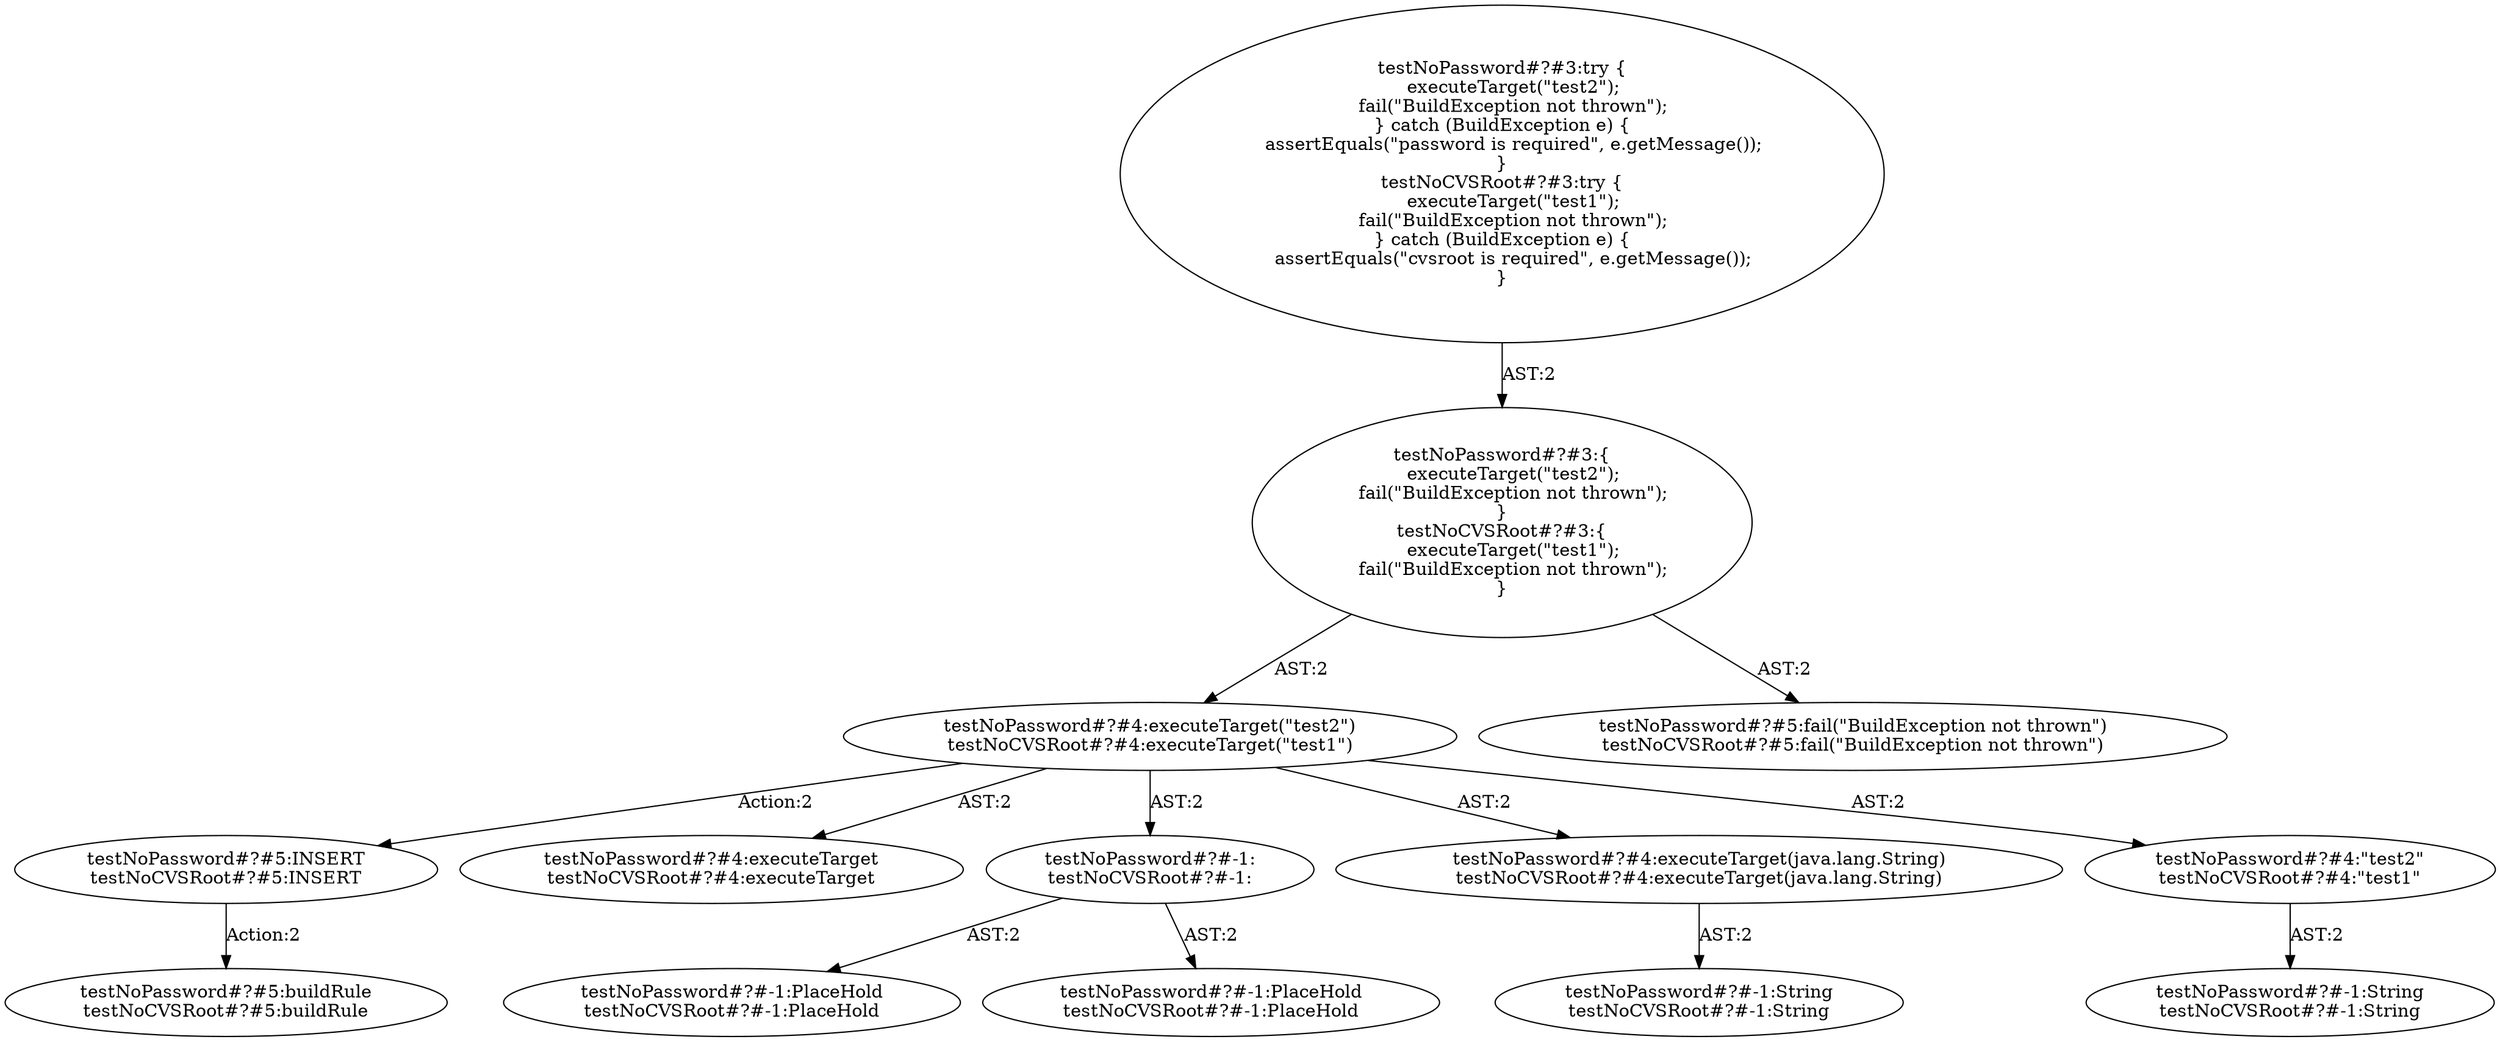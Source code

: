 digraph "Pattern" {
0 [label="testNoPassword#?#5:INSERT
testNoCVSRoot#?#5:INSERT" shape=ellipse]
1 [label="testNoPassword#?#4:executeTarget(\"test2\")
testNoCVSRoot#?#4:executeTarget(\"test1\")" shape=ellipse]
2 [label="testNoPassword#?#3:\{
    executeTarget(\"test2\");
    fail(\"BuildException not thrown\");
\}
testNoCVSRoot#?#3:\{
    executeTarget(\"test1\");
    fail(\"BuildException not thrown\");
\}" shape=ellipse]
3 [label="testNoPassword#?#3:try \{
    executeTarget(\"test2\");
    fail(\"BuildException not thrown\");
\} catch (BuildException e) \{
    assertEquals(\"password is required\", e.getMessage());
\}
testNoCVSRoot#?#3:try \{
    executeTarget(\"test1\");
    fail(\"BuildException not thrown\");
\} catch (BuildException e) \{
    assertEquals(\"cvsroot is required\", e.getMessage());
\}" shape=ellipse]
4 [label="testNoPassword#?#5:fail(\"BuildException not thrown\")
testNoCVSRoot#?#5:fail(\"BuildException not thrown\")" shape=ellipse]
5 [label="testNoPassword#?#4:executeTarget
testNoCVSRoot#?#4:executeTarget" shape=ellipse]
6 [label="testNoPassword#?#-1:
testNoCVSRoot#?#-1:" shape=ellipse]
7 [label="testNoPassword#?#-1:PlaceHold
testNoCVSRoot#?#-1:PlaceHold" shape=ellipse]
8 [label="testNoPassword#?#-1:PlaceHold
testNoCVSRoot#?#-1:PlaceHold" shape=ellipse]
9 [label="testNoPassword#?#4:executeTarget(java.lang.String)
testNoCVSRoot#?#4:executeTarget(java.lang.String)" shape=ellipse]
10 [label="testNoPassword#?#-1:String
testNoCVSRoot#?#-1:String" shape=ellipse]
11 [label="testNoPassword#?#4:\"test2\"
testNoCVSRoot#?#4:\"test1\"" shape=ellipse]
12 [label="testNoPassword#?#-1:String
testNoCVSRoot#?#-1:String" shape=ellipse]
13 [label="testNoPassword#?#5:buildRule
testNoCVSRoot#?#5:buildRule" shape=ellipse]
0 -> 13 [label="Action:2"];
1 -> 0 [label="Action:2"];
1 -> 5 [label="AST:2"];
1 -> 6 [label="AST:2"];
1 -> 9 [label="AST:2"];
1 -> 11 [label="AST:2"];
2 -> 1 [label="AST:2"];
2 -> 4 [label="AST:2"];
3 -> 2 [label="AST:2"];
6 -> 7 [label="AST:2"];
6 -> 8 [label="AST:2"];
9 -> 10 [label="AST:2"];
11 -> 12 [label="AST:2"];
}